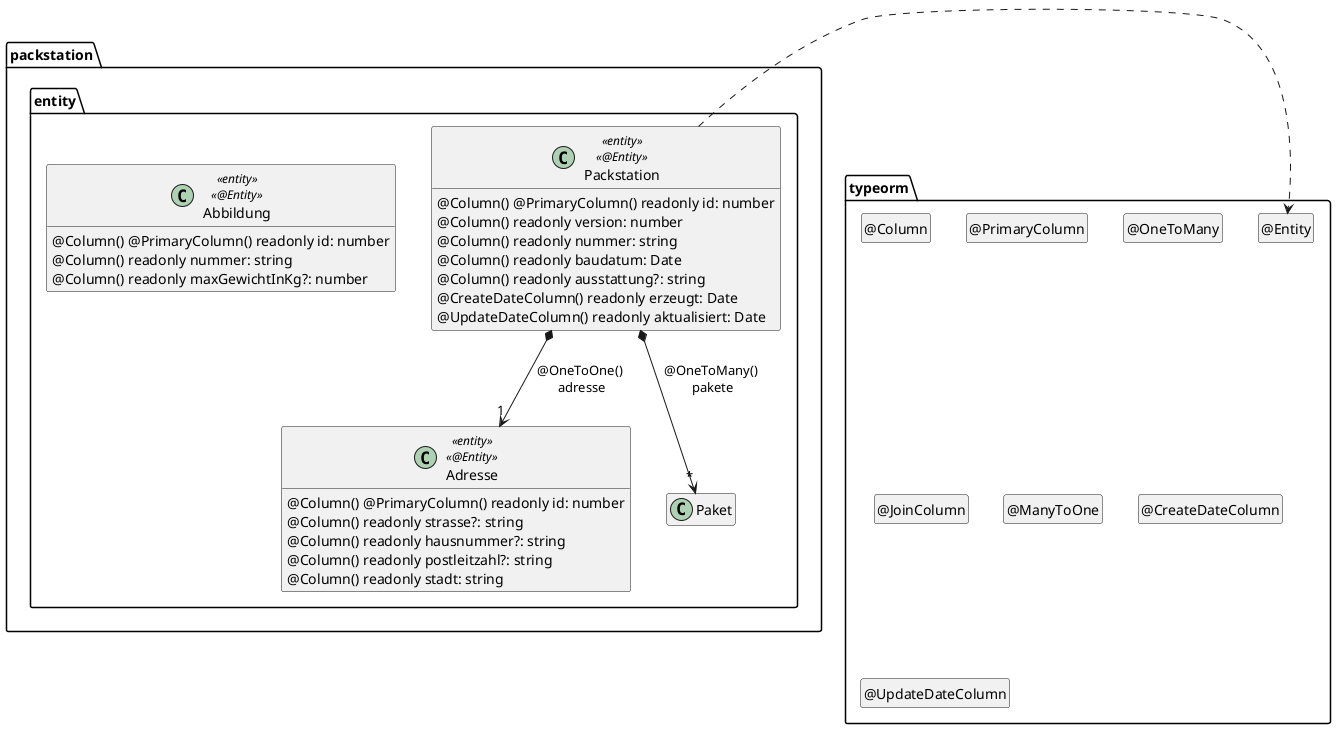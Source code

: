 ' Preview durch <Alt>d

@startuml Entity

package typeorm {
  class "@Entity" as Entity
  hide Entity circle
  class "@Column" as Column
  hide Column circle
  class "@PrimaryColumn" as PrimaryColumn
  hide PrimaryColumn circle
  class "@OneToMany" as OneToMany
  hide OneToMany circle
  class "@JoinColumn" as JoinColumn
  hide JoinColumn circle
  class "@ManyToOne" as ManyToOne
  hide ManyToOne circle
  class "@CreateDateColumn" as CreateDateColumn
  hide CreateDateColumn circle
  class "@UpdateDateColumn" as UpdateDateColumn
  hide UpdateDateColumn circle
}

package packstation.entity {

  class Packstation <<entity>> <<@Entity>> {
    @Column() @PrimaryColumn() readonly id: number
    @Column() readonly version: number
    @Column() readonly nummer: string
    @Column() readonly baudatum: Date
    @Column() readonly ausstattung?: string
    @CreateDateColumn() readonly erzeugt: Date
    @UpdateDateColumn() readonly aktualisiert: Date
  }

  class Adresse <<entity>> <<@Entity>> {
    @Column() @PrimaryColumn() readonly id: number
    @Column() readonly strasse?: string
    @Column() readonly hausnummer?: string
    @Column() readonly postleitzahl?: string
    @Column() readonly stadt: string
  }

  class Abbildung <<entity>> <<@Entity>> {
    @Column() @PrimaryColumn() readonly id: number
    @Column() readonly nummer: string
    @Column() readonly maxGewichtInKg?: number
  }

  Packstation *--> "1" Adresse : @OneToOne() \nadresse
  Packstation *--> "*" Paket : @OneToMany() \npakete

  Packstation .right.> Entity
}

hide empty members

@enduml
